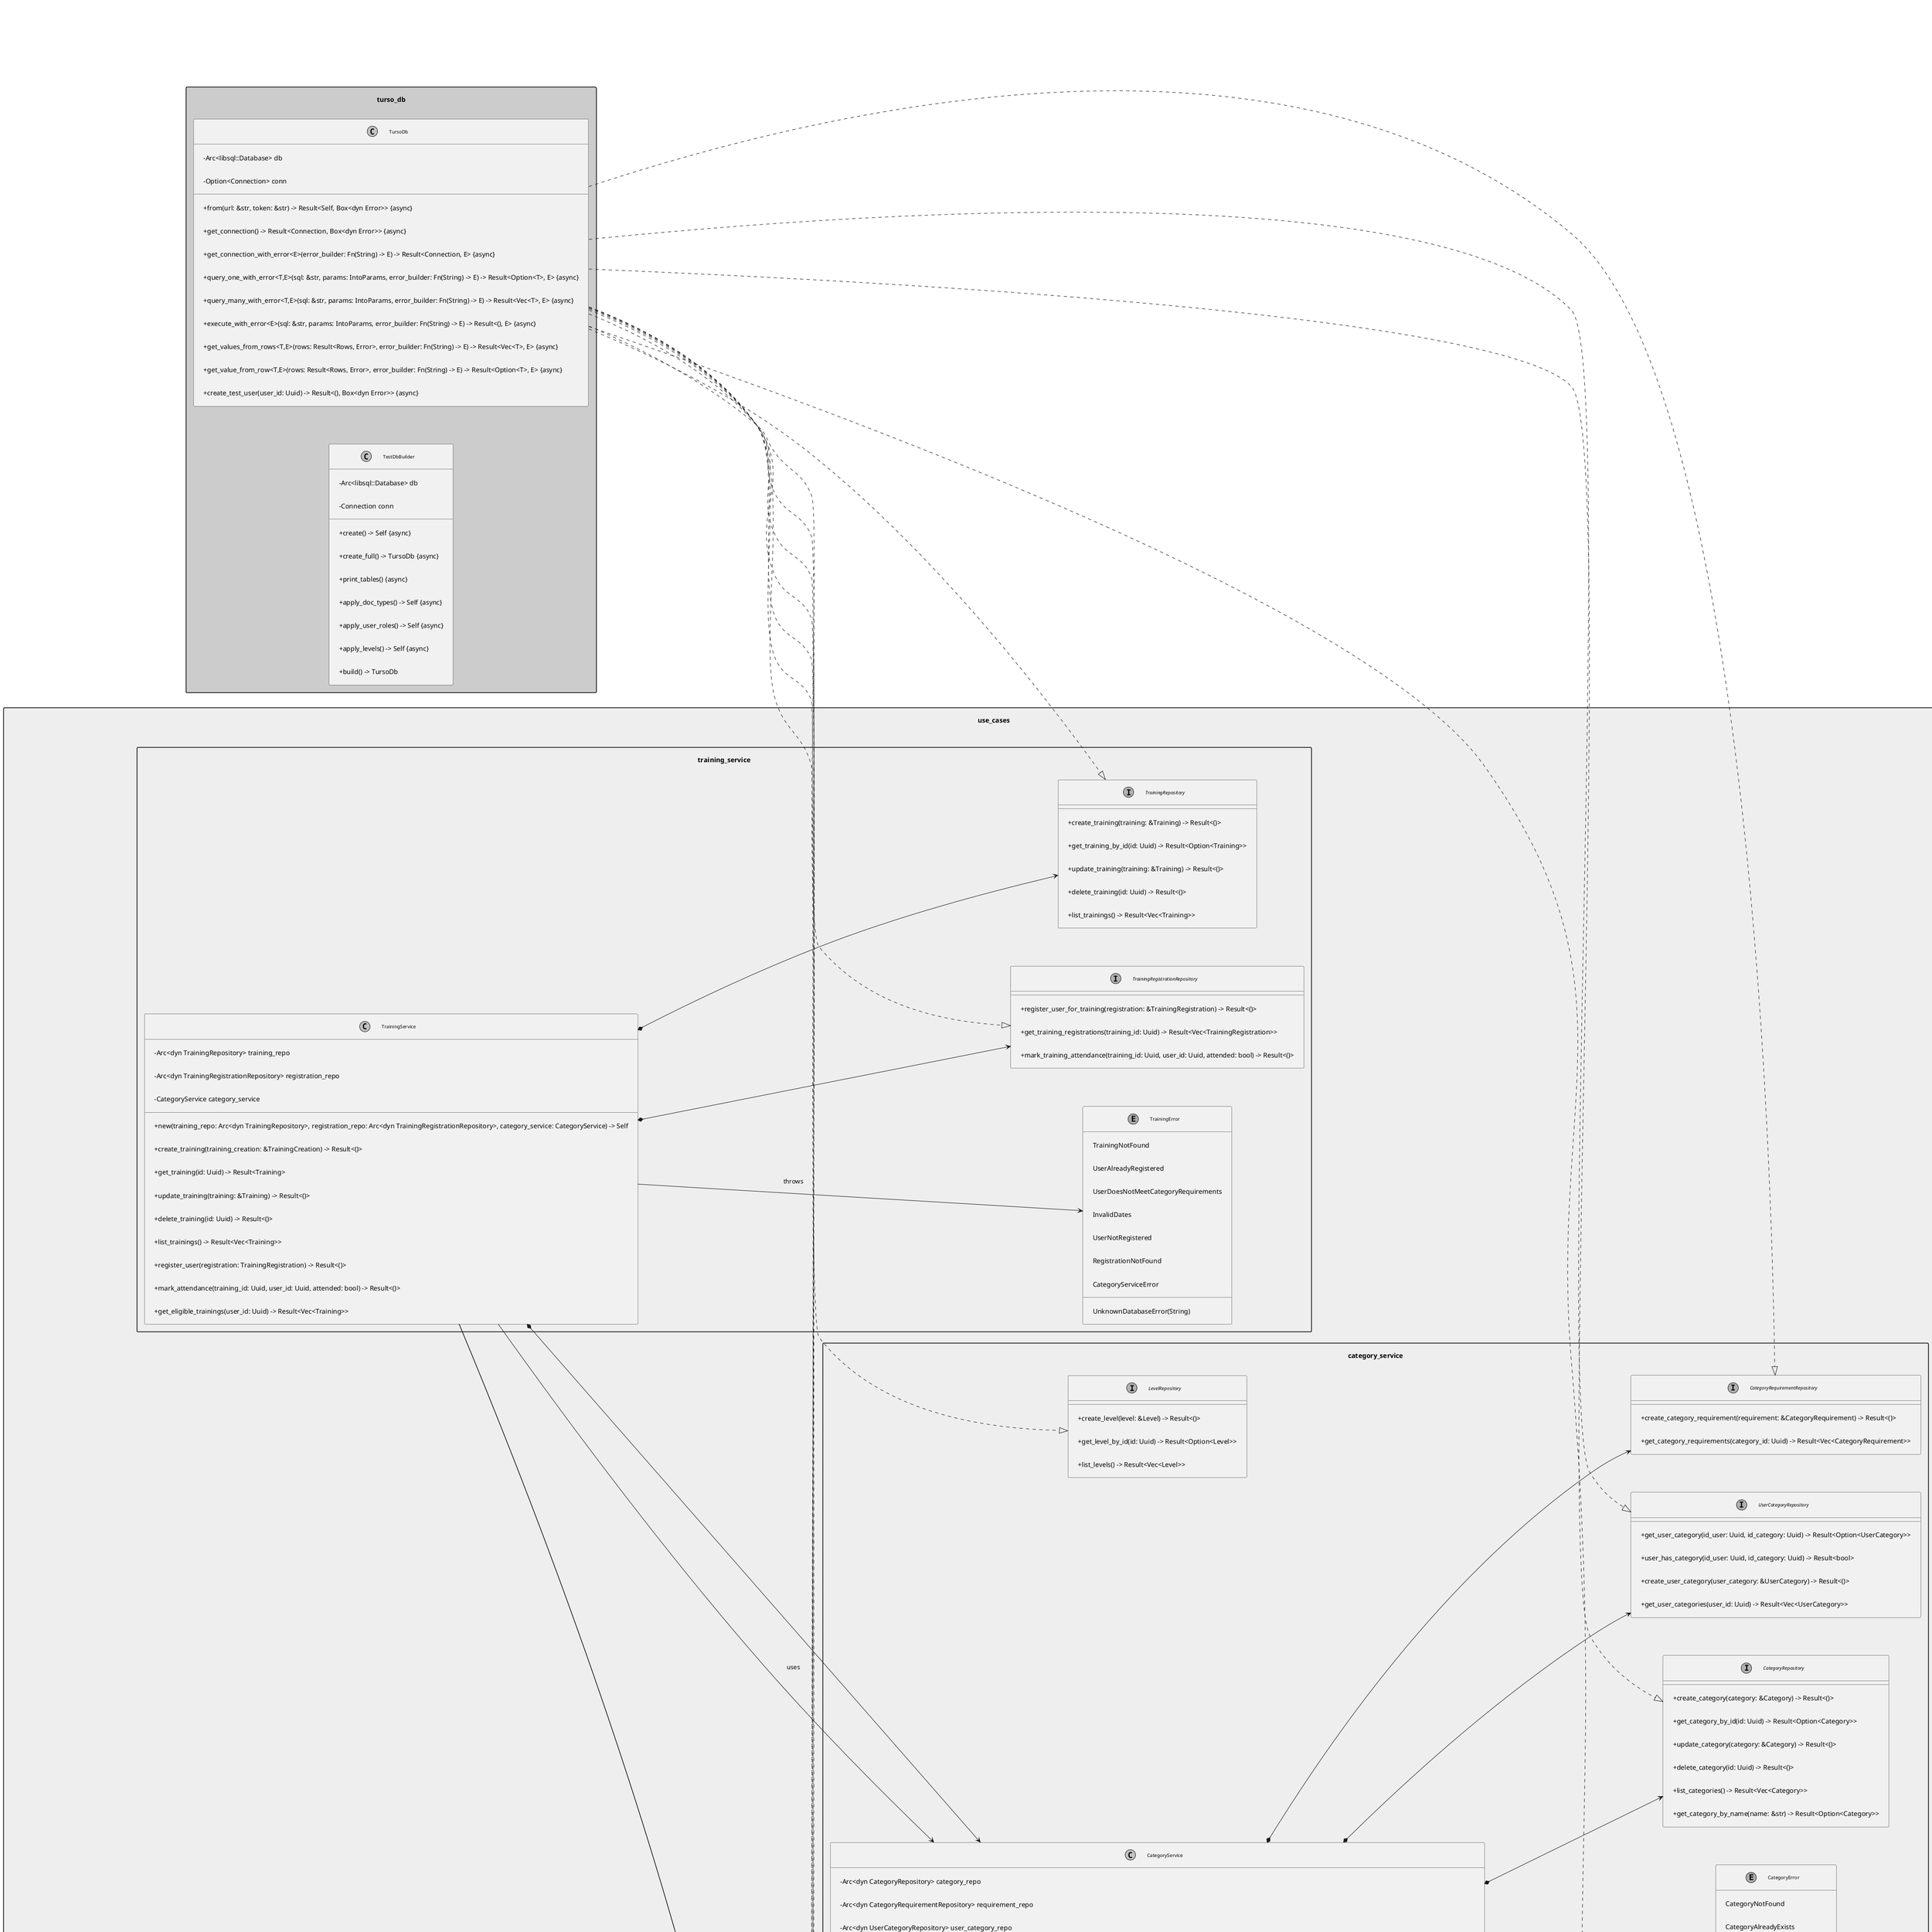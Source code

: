 @startuml
' Layout and styling for clarity
left to right direction
skinparam packageStyle rectangle
skinparam padding 15
skinparam classFontSize 10
skinparam monochrome true
skinparam classAttributeIconSize 0
skinparam nodesep 80
skinparam ranksep 80

' Crate: entities
package "entities" #DDDDDD {
  ' Classes
  class Category {
    +Uuid id_category
    +String name
    +i32 min_age
    +i32 max_age
  }
  class CategoryCreation {
    +String name
    +i32 min_age
    +i32 max_age
  }
  class Level {
    +LevelName level_name
  }
  class CategoryRequirement {
    +Uuid id_category_requirement
    +Uuid id_category
    +String requirement_description
    +LevelName required_level
  }
  class Tournament {
    +Uuid id_tournament
    +String name
    +Uuid id_category
    +NaiveDateTime start_datetime
    +NaiveDateTime end_datetime
  }
  class TournamentCreation {
    +String name
    +Uuid id_category
    +NaiveDateTime start_datetime
    +NaiveDateTime end_datetime
  }
  class TournamentRegistration {
    +Uuid id_tournament
    +Uuid id_user
    +NaiveDateTime registration_datetime
  }
  class TournamentAttendance {
    +Uuid id_tournament
    +Uuid id_user
    +NaiveDateTime attendance_datetime
    +i32 position
  }
  class User {
    +Uuid id_user
    +String first_name
    +String last_name
    +NaiveDate birth_date
    +NaiveDateTime registration_date
    +String email
    +bool email_verified
    +String phone_number
    +String country_code
    +String password
    +String identification_number
    +IdType identification_type
    +URol user_rol
  }
  class UserCreation {
    +String first_name
    +String last_name
    +NaiveDate birth_date
    +String email
    +String phone_number
    +String country_code
    +String password
    +String identification_number
    +IdType identification_type
  }
  class UserInfo {
    +Uuid id_user
    +String first_name
    +String last_name
    +NaiveDate birth_date
    +NaiveDateTime registration_date
    +String email
    +bool email_verified
    +String phone_number
    +String country_code
    +String identification_number
    +IdType identification_type
    +URol user_rol
  }
  class UserLogInInfo {
    +String identifier
    +String password
  }
  class UserCategory {
    +Uuid id_user
    +Uuid id_category
    +LevelName user_level
  }
  class Training {
    +Uuid id_training
    +String name
    +Uuid id_category
    +NaiveDateTime start_datetime
    +NaiveDateTime end_datetime
    +f64 minimum_payment
  }
  class TrainingCreation {
    +String name
    +Uuid id_category
    +NaiveDateTime start_datetime
    +NaiveDateTime end_datetime
    +f64 minimum_payment
  }
  class TrainingRegistration {
    +Uuid id_training
    +Uuid id_user
    +NaiveDateTime registration_datetime
    +bool attended
    +NaiveDateTime attendance_datetime
  }
  class Tuition {
    +Uuid id_tuition
    +Uuid id_user
    +f64 amount
    +NaiveDateTime payment_date
  }
  class Request {
    +Uuid request_id
    +Uuid requester_id
    +String requested_command
    +String justification
    +Option<bool> approved
    +Option<Uuid> approver_id
  }
  class RequestCreation {
    +Uuid requester_id
    +String requested_command
    +String justification
  }
  class DocInfo {
    +String identification_number
    +IdType identification_type
  }
  class UserRole {
    +URol user_rol
  }
  class IdentificationInfo {
    +IdType identification_type
  }

  ' Enums
  enum LevelName {
    BEGGINER
    AMATEUR
    PROFESSIONAL
  }
  enum URol {
    USER
    ADMIN
    TRAINER
  }
  enum IdType {
    CC
  }

  ' Relationships
  CategoryCreation --> Category : <<create>>
  TournamentCreation --> Tournament : <<create>>
  UserCreation --> User : <<create>>
  UserInfo --> User : <<project>>
  RequestCreation --> Request : <<create>>
  Tournament --> Category : id_category
  TournamentRegistration --> Tournament : id_tournament
  TournamentRegistration --> User : id_user
  TournamentAttendance --> Tournament : id_tournament
  TournamentAttendance --> User : id_user
  UserCategory --> User : id_user
  UserCategory --> Category : id_category
  UserCategory --> LevelName : user_level
  User --> URol : user_rol
  UserInfo --> URol : user_rol
  CategoryRequirement --> Category : id_category
  CategoryRequirement --> LevelName : required_level
  Training --> Category : id_category
  TrainingCreation --> Training : <<create>>
  TrainingRegistration --> Training : id_training
  TrainingRegistration --> User : id_user
  Tuition --> User : id_user
  Request --> User : requester_id
  Request --> User : approver_id
  DocInfo --> IdType : identification_type
  UserRole --> URol : user_rol
  IdentificationInfo --> IdType : identification_type
}

' Crate: use_cases
package "use_cases" #EEEEEE {
  ' Category Service
  package "category_service" {
    interface CategoryRepository {
      +create_category(category: &Category) -> Result<()>
      +get_category_by_id(id: Uuid) -> Result<Option<Category>>
      +update_category(category: &Category) -> Result<()>
      +delete_category(id: Uuid) -> Result<()>
      +list_categories() -> Result<Vec<Category>>
      +get_category_by_name(name: &str) -> Result<Option<Category>>
    }
    interface CategoryRequirementRepository {
      +create_category_requirement(requirement: &CategoryRequirement) -> Result<()>
      +get_category_requirements(category_id: Uuid) -> Result<Vec<CategoryRequirement>>
    }
    interface UserCategoryRepository {
      +get_user_category(id_user: Uuid, id_category: Uuid) -> Result<Option<UserCategory>>
      +user_has_category(id_user: Uuid, id_category: Uuid) -> Result<bool>
      +create_user_category(user_category: &UserCategory) -> Result<()>
      +get_user_categories(user_id: Uuid) -> Result<Vec<UserCategory>>
    }
    interface LevelRepository {
      +create_level(level: &Level) -> Result<()>
      +get_level_by_id(id: Uuid) -> Result<Option<Level>>
      +list_levels() -> Result<Vec<Level>>
    }
    class CategoryService {
      -Arc<dyn CategoryRepository> category_repo
      -Arc<dyn CategoryRequirementRepository> requirement_repo
      -Arc<dyn UserCategoryRepository> user_category_repo
      -UserService user_service
      +new(category_repo: Arc<dyn CategoryRepository>, requirement_repo: Arc<dyn CategoryRequirementRepository>, user_category_repo: Arc<dyn UserCategoryRepository>, user_service: UserService) -> Self
      +delete_category(id: Uuid) -> Result<()>
      +update_category(category: &Category) -> Result<()>
      +get_category_by_id(id: Uuid) -> Result<Category>
      +get_all_categories() -> Result<Vec<Category>>
      +add_category(category_creation: CategoryCreation) -> Result<()>
      +add_category_requirement(category_req: &CategoryRequirement) -> Result<()>
      +get_category_requirements(category_id: Uuid) -> Result<Vec<CategoryRequirement>>
      +get_user_category(user_id: Uuid, category_id: Uuid) -> Result<Option<UserCategory>>
      +user_has_category(user_id: Uuid, category_id: Uuid) -> Result<bool>
      +get_user_categories(user_id: Uuid) -> Result<Vec<UserCategory>>
      +add_user_to_category(user_id: Uuid, category_id: Uuid) -> Result<()>
    }
    enum CategoryError {
      UnknownDatabaseError(String)
      CategoryNotFound
      CategoryAlreadyExists
      InvalidAgeRange
      MissingName
      RequirementNotFound
      UserAlreadyHasCategory
      UserDoesNotMeetRequirements
      LevelNotFound
      InvalidUserAge
      InvalidRequirementLevel
      UserServiceError
    }
    CategoryService *--> CategoryRepository
    CategoryService *--> CategoryRequirementRepository
    CategoryService *--> UserCategoryRepository
    CategoryService *--> UserService
    CategoryService --> CategoryError : throws
    CategoryService --> Category : uses
    CategoryService --> CategoryCreation : uses
    CategoryService --> CategoryRequirement : uses
    CategoryService --> UserCategory : uses
  }

  ' User Service
  package "user_service" {
    interface UserRepository {
      +create_user(user: &User) -> Result<()>
      +get_user_by_id(id: Uuid) -> Result<Option<User>>
      +get_user_id_by_email(email: &str) -> Result<Option<Uuid>>
      +get_user_id_by_phone(phone_number: &str) -> Result<Option<Uuid>>
      +get_user_id_by_identification(identification_number: &str, identification_type: &IdType) -> Result<Option<Uuid>>
      +update_user(user: &User) -> Result<()>
      +delete_user(id: Uuid) -> Result<()>
      +list_users() -> Result<Vec<User>>
    }
    interface PasswordHasher {
      +hash(content: &str) -> Result<String>
      +verify(original: &str, hashed: &str) -> Result<bool>
    }
    interface Identifier {
      +identify(identifier: &str) -> Result<Uuid>
      +next(next: Arc<dyn Identifier>) {async}
    }
    class UserService {
      -Arc<dyn UserRepository> user_repo
      -Arc<dyn PasswordHasher> password_hasher
      +new(user_repo: Arc<dyn UserRepository>, password_hasher: Arc<dyn PasswordHasher>) -> Self
      +register_user(user_creation: UserCreation) -> Result<()>
      +update_user_role(user_id: Uuid, user_rol: URol) -> Result<()>
      +get_all_users() -> Result<Vec<UserInfo>>
      +get_user_by_id(user_id: Uuid) -> Result<UserInfo>
      +update_user(user_id: Uuid, user_update: UserCreation) -> Result<()>
      +log_in_user(user_log_in_info: &UserLogInInfo) -> Result<LogInResponse>
    }
    class LogInResponse {
      +Uuid user_id
      +URol user_rol
    }
    class EmailIdentifier {
      -Arc<dyn UserRepository> repo
      -Option<Arc<dyn Identifier>> next
      +new(repo: Arc<dyn UserRepository>, next: Option<Arc<dyn Identifier>>) -> Self
    }
    class PhoneIdentifier {
      -Arc<dyn UserRepository> repo
      -Option<Arc<dyn Identifier>> next
      +new(repo: Arc<dyn UserRepository>, next: Option<Arc<dyn Identifier>>) -> Self
    }
    enum UserError {
      UnknownDatabaseError(String)
      UserIdDontExist
      ErrorHashing(String)
      ErrorVerificationHash(String)
      InvalidPassword
      EmailAlreadyExists
      PhoneAlreadyExists
      DocumentAlreadyExists
      InvalidIdentifier
    }
    UserService *--> UserRepository
    UserService *--> PasswordHasher
    UserService --> UserError : throws
    UserService --> UserCreation : uses
    UserService --> UserInfo : uses
    UserService --> UserLogInInfo : uses
    UserService --> LogInResponse : returns
    EmailIdentifier ..|> Identifier
    EmailIdentifier *--> UserRepository
    EmailIdentifier *--> Identifier : next
    PhoneIdentifier ..|> Identifier
    PhoneIdentifier *--> UserRepository
    PhoneIdentifier *--> Identifier : next
    UserService --> EmailIdentifier : uses
    UserService --> PhoneIdentifier : uses
  }

  ' Tournament Service
  package "tournament_service" {
    interface TournamentRepository {
      +create_tournament(tournament: &Tournament) -> Result<()>
      +get_tournament_by_id(id: Uuid) -> Result<Option<Tournament>>
      +update_tournament(tournament: &Tournament) -> Result<()>
      +delete_tournament(id: Uuid) -> Result<()>
      +list_tournaments() -> Result<Vec<Tournament>>
    }
    interface TournamentRegistrationRepository {
      +register_user_for_tournament(registration: &TournamentRegistration) -> Result<()>
      +get_tournament_registrations(tournament_id: Uuid) -> Result<Vec<TournamentRegistration>>
    }
    interface TournamentAttendanceRepository {
      +record_tournament_attendance(attendance: &TournamentAttendance) -> Result<()>
      +get_tournament_attendance(tournament_id: Uuid) -> Result<Vec<TournamentAttendance>>
      +update_tournament_position(tournament_id: Uuid, user_id: Uuid, position: i32) -> Result<()>
    }
    class TournamentService {
      -Arc<dyn TournamentRepository> tournament_repo
      -Arc<dyn TournamentRegistrationRepository> registration_repo
      -Arc<dyn TournamentAttendanceRepository> attendance_repo
      -CategoryService category_service
      +new(tournament_repo: Arc<dyn TournamentRepository>, registration_repo: Arc<dyn TournamentRegistrationRepository>, attendance_repo: Arc<dyn TournamentAttendanceRepository>, category_service: CategoryService) -> Self
      +create_tournament(tournament: TournamentCreation) -> Result<()>
      +get_tournament(id: Uuid) -> Result<Tournament>
      +update_tournament(tournament: Tournament) -> Result<()>
      +delete_tournament(id: Uuid) -> Result<()>
      +list_tournaments() -> Result<Vec<Tournament>>
      +register_user(registration: TournamentRegistration) -> Result<()>
      +record_attendance(attendance: TournamentAttendance) -> Result<()>
      +update_position(tournament_id: Uuid, user_id: Uuid, position: i32) -> Result<()>
      +get_eligible_tournaments(user_id: Uuid) -> Result<Vec<Tournament>>
    }
    enum TournamentError {
      UnknownDatabaseError(String)
      TournamentNotFound
      UserNotRegistered
      UserAlreadyRegistered
      InvalidDates
      InvalidCategory
      NegativePosition
      PositionAlreadyTaken
      UserDidNotAttend
      UserDoesNotMeetCategoryRequirements
      CategoryServiceError
    }
    TournamentService *--> TournamentRepository
    TournamentService *--> TournamentRegistrationRepository
    TournamentService *--> TournamentAttendanceRepository
    TournamentService *--> CategoryService
    TournamentService --> TournamentError : throws
    TournamentService --> Tournament : uses
    TournamentService --> TournamentCreation : uses
    TournamentService --> TournamentRegistration : uses
    TournamentService --> TournamentAttendance : uses
  }

  ' Training Service
  package "training_service" {
    interface TrainingRepository {
      +create_training(training: &Training) -> Result<()>
      +get_training_by_id(id: Uuid) -> Result<Option<Training>>
      +update_training(training: &Training) -> Result<()>
      +delete_training(id: Uuid) -> Result<()>
      +list_trainings() -> Result<Vec<Training>>
    }
    interface TrainingRegistrationRepository {
      +register_user_for_training(registration: &TrainingRegistration) -> Result<()>
      +get_training_registrations(training_id: Uuid) -> Result<Vec<TrainingRegistration>>
      +mark_training_attendance(training_id: Uuid, user_id: Uuid, attended: bool) -> Result<()>
    }
    class TrainingService {
      -Arc<dyn TrainingRepository> training_repo
      -Arc<dyn TrainingRegistrationRepository> registration_repo
      -CategoryService category_service
      +new(training_repo: Arc<dyn TrainingRepository>, registration_repo: Arc<dyn TrainingRegistrationRepository>, category_service: CategoryService) -> Self
      +create_training(training_creation: &TrainingCreation) -> Result<()>
      +get_training(id: Uuid) -> Result<Training>
      +update_training(training: &Training) -> Result<()>
      +delete_training(id: Uuid) -> Result<()>
      +list_trainings() -> Result<Vec<Training>>
      +register_user(registration: TrainingRegistration) -> Result<()>
      +mark_attendance(training_id: Uuid, user_id: Uuid, attended: bool) -> Result<()>
      +get_eligible_trainings(user_id: Uuid) -> Result<Vec<Training>>
    }
    enum TrainingError {
      UnknownDatabaseError(String)
      TrainingNotFound
      UserAlreadyRegistered
      UserDoesNotMeetCategoryRequirements
      InvalidDates
      UserNotRegistered
      RegistrationNotFound
      CategoryServiceError
    }
    TrainingService *--> TrainingRepository
    TrainingService *--> TrainingRegistrationRepository
    TrainingService *--> CategoryService
    TrainingService --> TrainingError : throws
    TrainingService --> Training : uses
    TrainingService --> TrainingCreation : uses
    TrainingService --> TrainingRegistration : uses
  }

  ' Tuition Service
  package "tuition_service" {
    interface TuitionRepository {
      +record_tuition_payment(tuition: &Tuition) -> Result<()>
      +get_tuition_by_id(id: Uuid) -> Result<Option<Tuition>>
      +list_tuition_payments_for_user(user_id: Uuid) -> Result<Vec<Tuition>>
      +list_all_tuition_payments() -> Result<Vec<Tuition>>
      +has_active_tuition(user_id: Uuid) -> Result<bool>
    }
    class TuitionService {
      -Arc<dyn TuitionRepository> tuition_repo
      +new(tuition_repo: Arc<dyn TuitionRepository>) -> Self
      +pay_tuition(user_id: Uuid, amount: f64) -> Result<()>
      +has_active_tuition(user_id: Uuid) -> Result<bool>
      +get_user_tuitions(user_id: Uuid) -> Result<Vec<Tuition>>
      +get_all_tuitions() -> Result<Vec<Tuition>>
    }
    enum TuitionError {
      UnknownDatabaseError(String)
      ActiveTuitionExists
      InvalidAmount
      TuitionNotFound
    }
    TuitionService *--> TuitionRepository
    TuitionService --> TuitionError : throws
    TuitionService --> Tuition : uses
  }

  ' Request Service
  package "request_service" {
    interface RequestRepository {
      +create_request(request: &Request) -> Result<()>
      +get_request_by_id(id: Uuid) -> Result<Option<Request>>
      +update_request(request: &Request) -> Result<()>
      +list_requests() -> Result<Vec<Request>>
      +list_requests_by_user(user_id: Uuid) -> Result<Vec<Request>>
    }
    class RequestService {
      -Arc<dyn RequestRepository> request_repo
      +new(request_repo: Arc<dyn RequestRepository>) -> Self
      +create_request(requester_id: Uuid, requested_command: String, justification: String) -> Result<()>
      +complete_request(request_id: Uuid, approver_id: Uuid, approved: bool) -> Result<()>
      +list_requests() -> Result<Vec<Request>>
      +list_user_requests(user_id: Uuid) -> Result<Vec<Request>>
      +get_request_by_id(id: Uuid) -> Result<Option<Request>>
    }
    enum RequestError {
      UnknownDatabaseError(String)
      RequestNotFound
      RequestAlreadyCompleted
      SelfApprovalNotAllowed
      InvalidApprover
    }
    RequestService *--> RequestRepository
    RequestService --> RequestError : throws
    RequestService --> Request : uses
  }
}

' Crate: turso_db
package "turso_db" #CCCCCC {
  class TursoDb {
    -Arc<libsql::Database> db
    -Option<Connection> conn
    +from(url: &str, token: &str) -> Result<Self, Box<dyn Error>> {async}
    +get_connection() -> Result<Connection, Box<dyn Error>> {async}
    +get_connection_with_error<E>(error_builder: Fn(String) -> E) -> Result<Connection, E> {async}
    +query_one_with_error<T,E>(sql: &str, params: IntoParams, error_builder: Fn(String) -> E) -> Result<Option<T>, E> {async}
    +query_many_with_error<T,E>(sql: &str, params: IntoParams, error_builder: Fn(String) -> E) -> Result<Vec<T>, E> {async}
    +execute_with_error<E>(sql: &str, params: IntoParams, error_builder: Fn(String) -> E) -> Result<(), E> {async}
    +get_values_from_rows<T,E>(rows: Result<Rows, Error>, error_builder: Fn(String) -> E) -> Result<Vec<T>, E> {async}
    +get_value_from_row<T,E>(rows: Result<Rows, Error>, error_builder: Fn(String) -> E) -> Result<Option<T>, E> {async}
    +create_test_user(user_id: Uuid) -> Result<(), Box<dyn Error>> {async}
  }
  class TestDbBuilder {
    -Arc<libsql::Database> db
    -Connection conn
    +create() -> Self {async}
    +create_full() -> TursoDb {async}
    +print_tables() {async}
    +apply_doc_types() -> Self {async}
    +apply_user_roles() -> Self {async}
    +apply_levels() -> Self {async}
    +build() -> TursoDb
  }
  TursoDb ..|> CategoryRepository
  TursoDb ..|> CategoryRequirementRepository
  TursoDb ..|> UserCategoryRepository
  TursoDb ..|> LevelRepository
  TursoDb ..|> UserRepository
  TursoDb ..|> TournamentRepository
  TursoDb ..|> TournamentRegistrationRepository
  TursoDb ..|> TournamentAttendanceRepository
  TursoDb ..|> TrainingRepository
  TursoDb ..|> TrainingRegistrationRepository
  TursoDb ..|> TuitionRepository
  TursoDb ..|> RequestRepository
}

' Crate: http_api
package "http_api" #BBBBBB {
  class UserInfoAuth {
    +Uuid user_id
    +URol user_rol
  }
  UserInfoAuth --> URol : user_rol
}

' Crate: bcrypt_hasher
package "bcrypt_hasher" #AAAAAA {
  class BcryptHasher {
    +hash(content: &str) -> Result<String>
    +verify(original: &str, hashed: &str) -> Result<bool>
  }
  BcryptHasher ..|> PasswordHasher
}

' Cross-Package Relationships
CategoryService --> UserService : uses
TournamentService --> CategoryService : uses
TrainingService --> CategoryService : uses
BcryptHasher --> UserService : used by

note right of use_cases
  All classes, methods, and fields are included.
  Relationships corrected: inheritance with ..|>,
  composition with *-->, and association with -->.
  No aggregation (o-->) as no Vec fields are present.
end note

@enduml